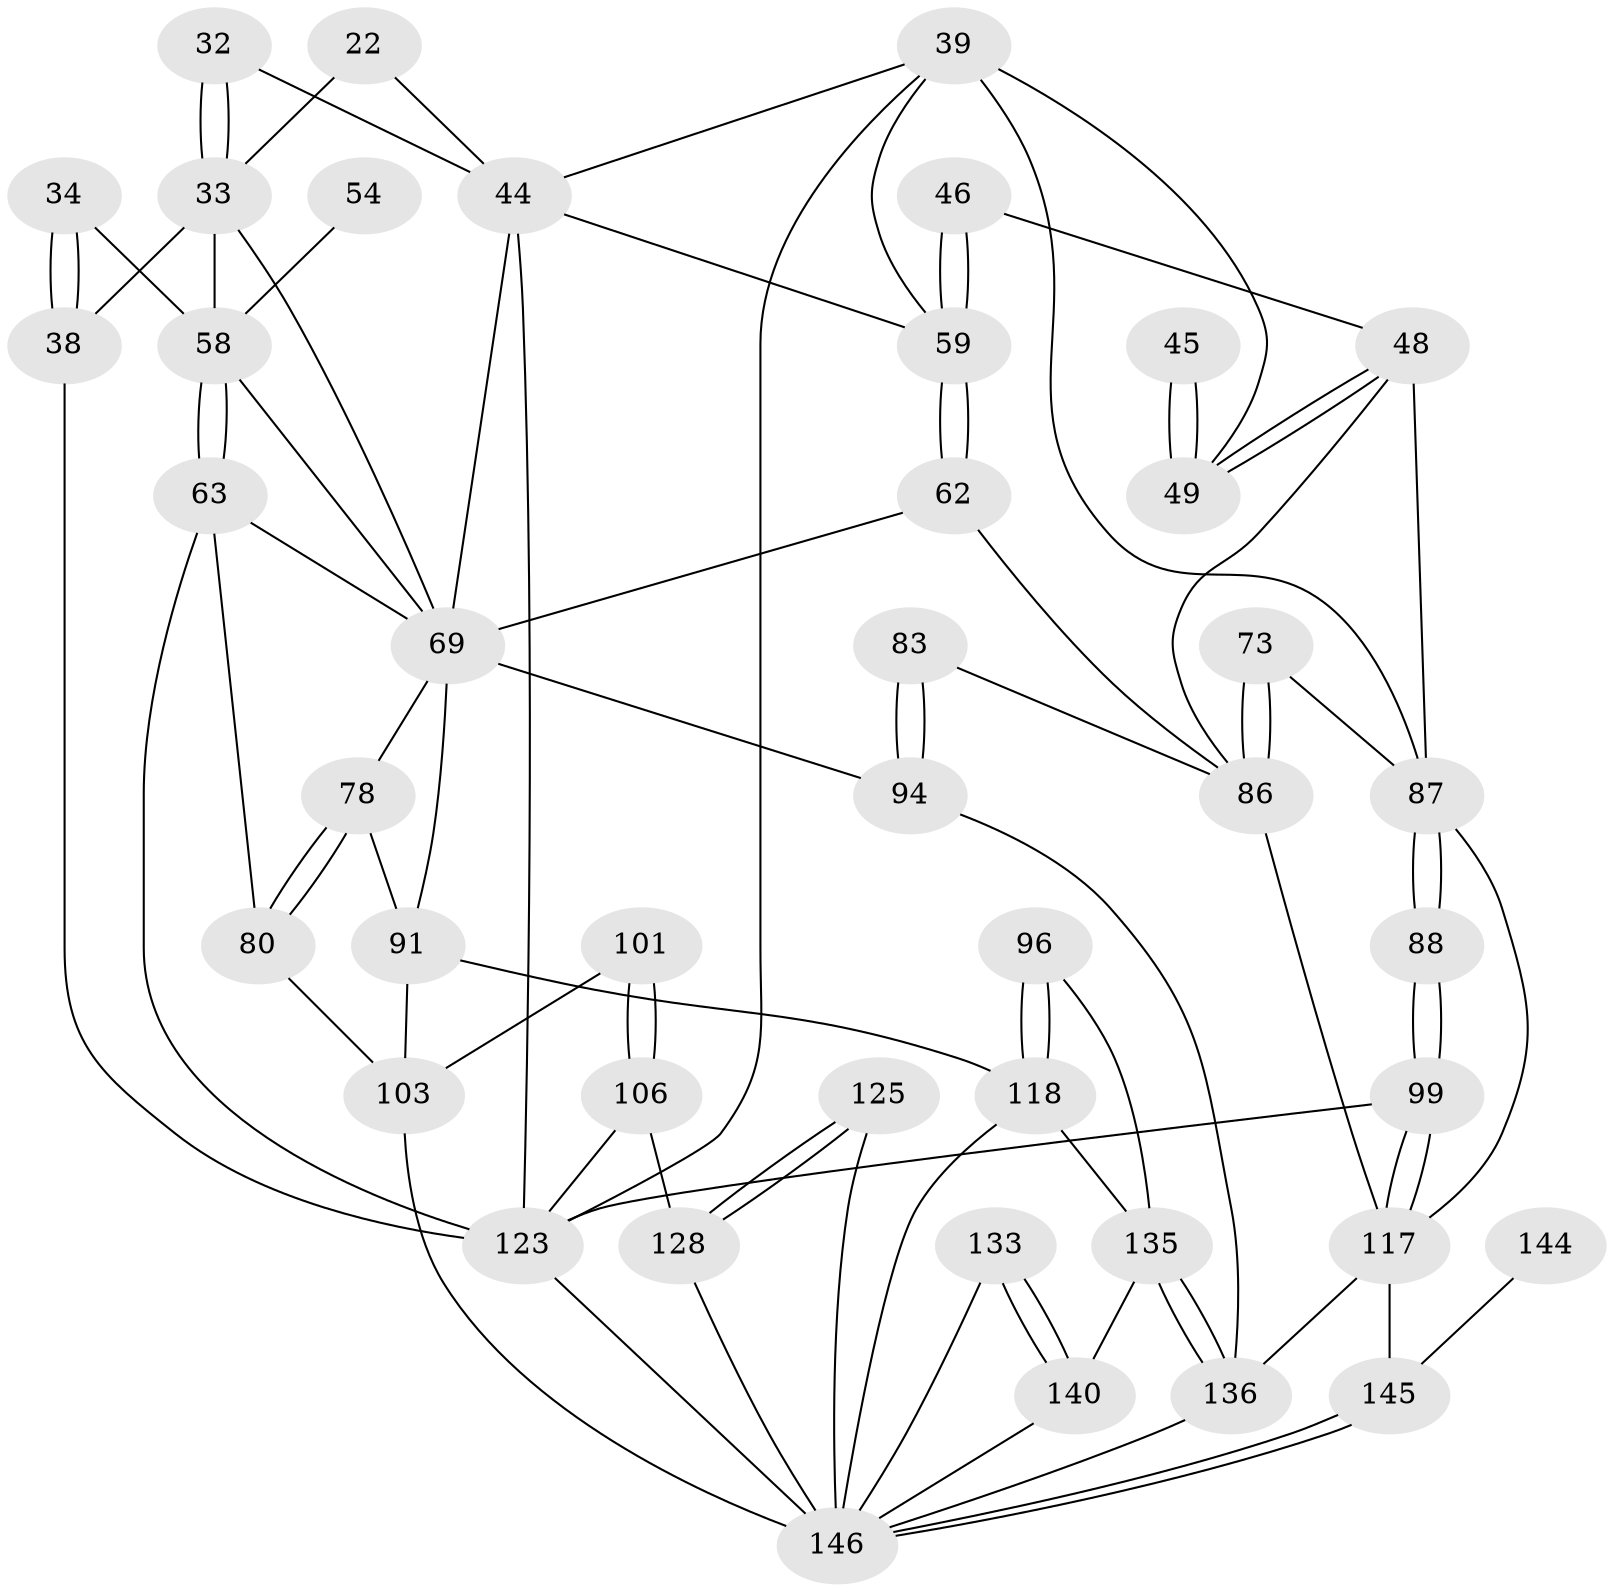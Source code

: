// original degree distribution, {3: 0.0136986301369863, 6: 0.2328767123287671, 4: 0.2465753424657534, 5: 0.5068493150684932}
// Generated by graph-tools (version 1.1) at 2025/06/03/04/25 22:06:36]
// undirected, 43 vertices, 94 edges
graph export_dot {
graph [start="1"]
  node [color=gray90,style=filled];
  22 [pos="+0.6258565392795014+0.07942066853175878",super="+16+18"];
  32 [pos="+0.5722046948744307+0.17063750258902435"];
  33 [pos="+0.5766080552642084+0.24883238870679636",super="+28+25+26+27"];
  34 [pos="+0.9175771653779864+0.12159105361302605"];
  38 [pos="+1+0",super="+2+9"];
  39 [pos="+0.1806171002383461+0.13737911451598367",super="+12+13+14+24"];
  44 [pos="+0.4881639794364185+0.2655029538708127",super="+20+21+5+19"];
  45 [pos="+0.13457678379846505+0.17403655698662435"];
  46 [pos="+0.19178247178594504+0.3213359594849446"];
  48 [pos="+0.11044714284055553+0.3018417178082557",super="+47"];
  49 [pos="+0.09840067383926271+0.24119760620005742",super="+31+40"];
  54 [pos="+0.822730334606457+0.24199094184041148"];
  58 [pos="+0.8120589481865867+0.27152441666177357",super="+55+37+53"];
  59 [pos="+0.2677809198191527+0.35343556696848244",super="+41+42"];
  62 [pos="+0.29658943758528866+0.3864321922602439"];
  63 [pos="+0.8521141050957836+0.38864619430610703",super="+52"];
  69 [pos="+0.5217335161522125+0.4824065274111816",super="+61+68"];
  73 [pos="+0.08202709309628037+0.48712791306669845"];
  78 [pos="+0.7566858991941303+0.4936196528791541",super="+71"];
  80 [pos="+0.8452406550866391+0.558614457772711"];
  83 [pos="+0.31610880858915885+0.6190708053286831"];
  86 [pos="+0.130284154524045+0.5575140008430521",super="+85+84+75+72"];
  87 [pos="+0+0.6004112519672958",super="+74+64+65"];
  88 [pos="+0+0.6051188623676705"];
  91 [pos="+0.588929653013086+0.5905955332753917",super="+77+79"];
  94 [pos="+0.37313020241499406+0.6773978923751107",super="+81+82"];
  96 [pos="+0.4335957759959853+0.7183024315751358"];
  99 [pos="+0+0.8531891248981708"];
  101 [pos="+0.8251520650181499+0.6715521161454914"];
  103 [pos="+0.7142696859497114+0.6469815544060317",super="+90+102+92"];
  106 [pos="+0.8585558271041589+0.6891063761418854",super="+105"];
  117 [pos="+0+0.8489962131045201",super="+116+110+93+113+112"];
  118 [pos="+0.5846581173695723+0.7766478639568464",super="+108+95"];
  123 [pos="+1+0.7824204412077351",super="+104+122"];
  125 [pos="+0.8965939958069707+0.7831126104064374"];
  128 [pos="+0.9198661303791824+0.8254000013781368",super="+127+124"];
  133 [pos="+0.8094422312265597+1"];
  135 [pos="+0.43894480933958585+0.9492545664676687",super="+134"];
  136 [pos="+0.43396921778117653+0.9613861265898244",super="+111+98"];
  140 [pos="+0.5761659224345529+0.8978764819737607",super="+120+119"];
  144 [pos="+0.1642020018891429+0.966584724440669"];
  145 [pos="+0.088985771806841+0.945561019554333",super="+139+143"];
  146 [pos="+0.1306207492599776+1",super="+142+141"];
  22 -- 33 [weight=4];
  22 -- 44 [weight=2];
  32 -- 33 [weight=2];
  32 -- 33;
  32 -- 44;
  33 -- 69;
  33 -- 38;
  33 -- 58;
  34 -- 38 [weight=2];
  34 -- 38;
  34 -- 58;
  38 -- 123 [weight=3];
  39 -- 49 [weight=3];
  39 -- 59;
  39 -- 44 [weight=2];
  39 -- 87;
  39 -- 123;
  44 -- 69 [weight=2];
  44 -- 59;
  44 -- 123;
  45 -- 49 [weight=3];
  45 -- 49;
  46 -- 59 [weight=2];
  46 -- 59;
  46 -- 48;
  48 -- 49;
  48 -- 49;
  48 -- 87;
  48 -- 86;
  54 -- 58 [weight=3];
  58 -- 63 [weight=2];
  58 -- 63;
  58 -- 69;
  59 -- 62;
  59 -- 62;
  62 -- 69;
  62 -- 86;
  63 -- 80;
  63 -- 123;
  63 -- 69;
  69 -- 94 [weight=2];
  69 -- 91;
  69 -- 78 [weight=2];
  73 -- 86 [weight=2];
  73 -- 86;
  73 -- 87;
  78 -- 80;
  78 -- 80;
  78 -- 91 [weight=2];
  80 -- 103;
  83 -- 94 [weight=2];
  83 -- 94;
  83 -- 86;
  86 -- 117 [weight=2];
  87 -- 88 [weight=2];
  87 -- 88;
  87 -- 117;
  88 -- 99;
  88 -- 99;
  91 -- 118;
  91 -- 103 [weight=2];
  94 -- 136;
  96 -- 118 [weight=2];
  96 -- 118;
  96 -- 135;
  99 -- 117;
  99 -- 117;
  99 -- 123;
  101 -- 106;
  101 -- 106;
  101 -- 103 [weight=2];
  103 -- 146 [weight=2];
  106 -- 128 [weight=2];
  106 -- 123;
  117 -- 145 [weight=2];
  117 -- 136;
  118 -- 135;
  118 -- 146;
  123 -- 146 [weight=3];
  125 -- 128 [weight=2];
  125 -- 128;
  125 -- 146;
  128 -- 146;
  133 -- 140 [weight=2];
  133 -- 140;
  133 -- 146;
  135 -- 136 [weight=2];
  135 -- 136;
  135 -- 140 [weight=2];
  136 -- 146;
  140 -- 146;
  144 -- 145 [weight=3];
  145 -- 146 [weight=2];
  145 -- 146;
}
